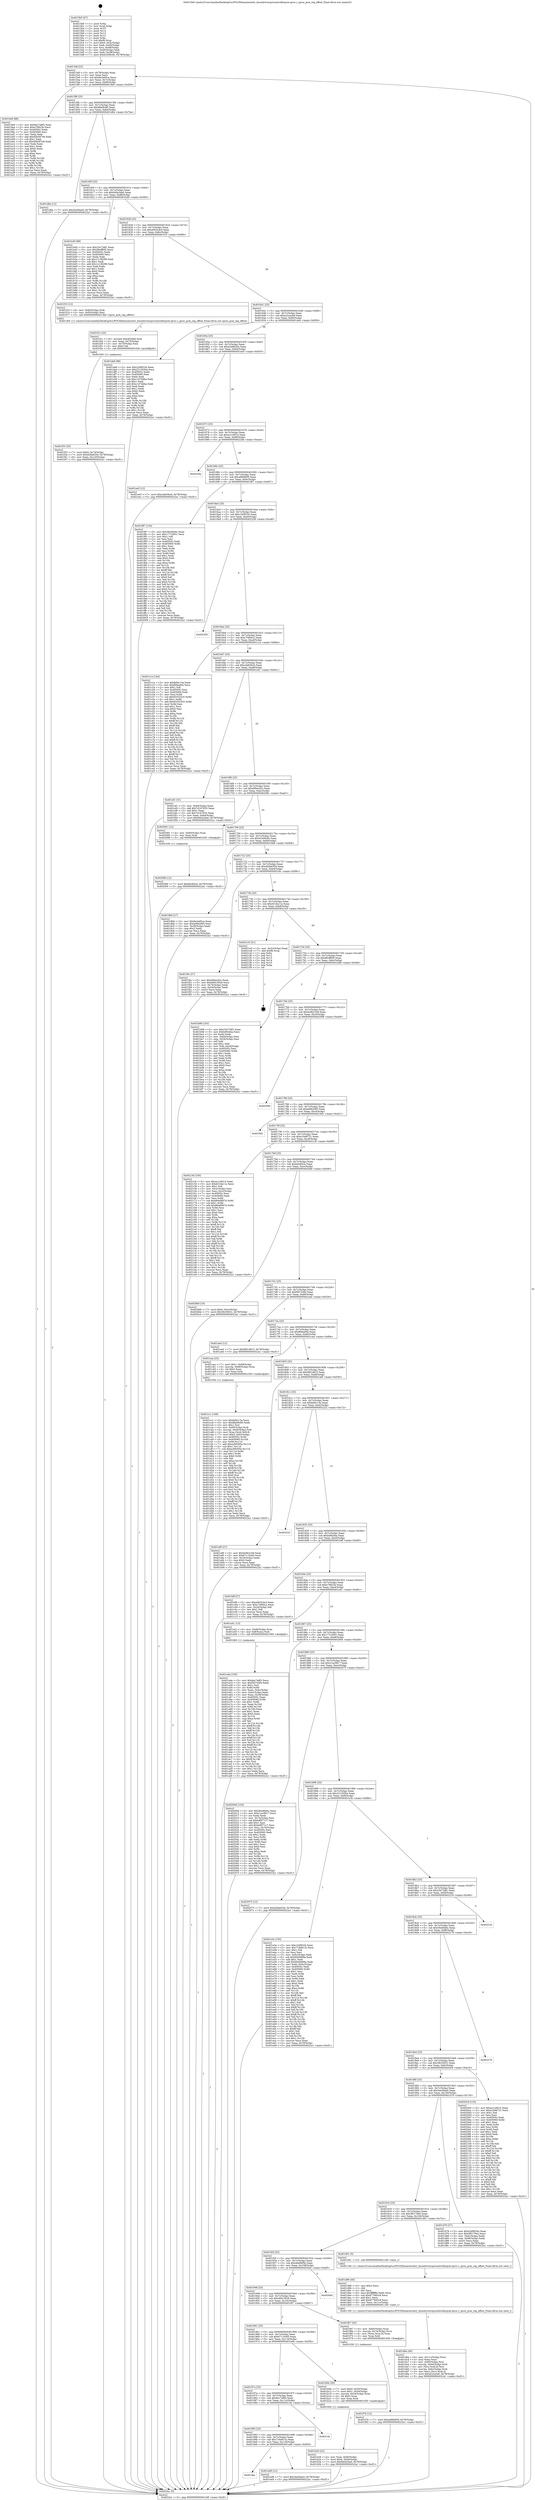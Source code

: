 digraph "0x4015b0" {
  label = "0x4015b0 (/mnt/c/Users/mathe/Desktop/tcc/POCII/binaries/extr_linuxdriverspcicontrollerpcie-iproc.c_iproc_pcie_reg_offset_Final-ollvm.out::main(0))"
  labelloc = "t"
  node[shape=record]

  Entry [label="",width=0.3,height=0.3,shape=circle,fillcolor=black,style=filled]
  "0x4015df" [label="{
     0x4015df [23]\l
     | [instrs]\l
     &nbsp;&nbsp;0x4015df \<+3\>: mov -0x78(%rbp),%eax\l
     &nbsp;&nbsp;0x4015e2 \<+2\>: mov %eax,%ecx\l
     &nbsp;&nbsp;0x4015e4 \<+6\>: sub $0x8a3a95ca,%ecx\l
     &nbsp;&nbsp;0x4015ea \<+3\>: mov %eax,-0x7c(%rbp)\l
     &nbsp;&nbsp;0x4015ed \<+3\>: mov %ecx,-0x80(%rbp)\l
     &nbsp;&nbsp;0x4015f0 \<+6\>: je 00000000004019e9 \<main+0x439\>\l
  }"]
  "0x4019e9" [label="{
     0x4019e9 [88]\l
     | [instrs]\l
     &nbsp;&nbsp;0x4019e9 \<+5\>: mov $0x6ec7a8f3,%eax\l
     &nbsp;&nbsp;0x4019ee \<+5\>: mov $0xe79823e,%ecx\l
     &nbsp;&nbsp;0x4019f3 \<+7\>: mov 0x40505c,%edx\l
     &nbsp;&nbsp;0x4019fa \<+7\>: mov 0x405060,%esi\l
     &nbsp;&nbsp;0x401a01 \<+2\>: mov %edx,%edi\l
     &nbsp;&nbsp;0x401a03 \<+6\>: add $0xd5b587e8,%edi\l
     &nbsp;&nbsp;0x401a09 \<+3\>: sub $0x1,%edi\l
     &nbsp;&nbsp;0x401a0c \<+6\>: sub $0xd5b587e8,%edi\l
     &nbsp;&nbsp;0x401a12 \<+3\>: imul %edi,%edx\l
     &nbsp;&nbsp;0x401a15 \<+3\>: and $0x1,%edx\l
     &nbsp;&nbsp;0x401a18 \<+3\>: cmp $0x0,%edx\l
     &nbsp;&nbsp;0x401a1b \<+4\>: sete %r8b\l
     &nbsp;&nbsp;0x401a1f \<+3\>: cmp $0xa,%esi\l
     &nbsp;&nbsp;0x401a22 \<+4\>: setl %r9b\l
     &nbsp;&nbsp;0x401a26 \<+3\>: mov %r8b,%r10b\l
     &nbsp;&nbsp;0x401a29 \<+3\>: and %r9b,%r10b\l
     &nbsp;&nbsp;0x401a2c \<+3\>: xor %r9b,%r8b\l
     &nbsp;&nbsp;0x401a2f \<+3\>: or %r8b,%r10b\l
     &nbsp;&nbsp;0x401a32 \<+4\>: test $0x1,%r10b\l
     &nbsp;&nbsp;0x401a36 \<+3\>: cmovne %ecx,%eax\l
     &nbsp;&nbsp;0x401a39 \<+3\>: mov %eax,-0x78(%rbp)\l
     &nbsp;&nbsp;0x401a3c \<+5\>: jmp 00000000004022a1 \<main+0xcf1\>\l
  }"]
  "0x4015f6" [label="{
     0x4015f6 [25]\l
     | [instrs]\l
     &nbsp;&nbsp;0x4015f6 \<+5\>: jmp 00000000004015fb \<main+0x4b\>\l
     &nbsp;&nbsp;0x4015fb \<+3\>: mov -0x7c(%rbp),%eax\l
     &nbsp;&nbsp;0x4015fe \<+5\>: sub $0x8fa09c90,%eax\l
     &nbsp;&nbsp;0x401603 \<+6\>: mov %eax,-0x84(%rbp)\l
     &nbsp;&nbsp;0x401609 \<+6\>: je 0000000000401d6a \<main+0x7ba\>\l
  }"]
  Exit [label="",width=0.3,height=0.3,shape=circle,fillcolor=black,style=filled,peripheries=2]
  "0x401d6a" [label="{
     0x401d6a [12]\l
     | [instrs]\l
     &nbsp;&nbsp;0x401d6a \<+7\>: movl $0x3ee56ae0,-0x78(%rbp)\l
     &nbsp;&nbsp;0x401d71 \<+5\>: jmp 00000000004022a1 \<main+0xcf1\>\l
  }"]
  "0x40160f" [label="{
     0x40160f [25]\l
     | [instrs]\l
     &nbsp;&nbsp;0x40160f \<+5\>: jmp 0000000000401614 \<main+0x64\>\l
     &nbsp;&nbsp;0x401614 \<+3\>: mov -0x7c(%rbp),%eax\l
     &nbsp;&nbsp;0x401617 \<+5\>: sub $0x940a34a0,%eax\l
     &nbsp;&nbsp;0x40161c \<+6\>: mov %eax,-0x88(%rbp)\l
     &nbsp;&nbsp;0x401622 \<+6\>: je 0000000000401b40 \<main+0x590\>\l
  }"]
  "0x40208d" [label="{
     0x40208d [12]\l
     | [instrs]\l
     &nbsp;&nbsp;0x40208d \<+7\>: movl $0xefc4f42e,-0x78(%rbp)\l
     &nbsp;&nbsp;0x402094 \<+5\>: jmp 00000000004022a1 \<main+0xcf1\>\l
  }"]
  "0x401b40" [label="{
     0x401b40 [88]\l
     | [instrs]\l
     &nbsp;&nbsp;0x401b40 \<+5\>: mov $0x23e73df1,%eax\l
     &nbsp;&nbsp;0x401b45 \<+5\>: mov $0xd9cff856,%ecx\l
     &nbsp;&nbsp;0x401b4a \<+7\>: mov 0x40505c,%edx\l
     &nbsp;&nbsp;0x401b51 \<+7\>: mov 0x405060,%esi\l
     &nbsp;&nbsp;0x401b58 \<+2\>: mov %edx,%edi\l
     &nbsp;&nbsp;0x401b5a \<+6\>: sub $0x1c138298,%edi\l
     &nbsp;&nbsp;0x401b60 \<+3\>: sub $0x1,%edi\l
     &nbsp;&nbsp;0x401b63 \<+6\>: add $0x1c138298,%edi\l
     &nbsp;&nbsp;0x401b69 \<+3\>: imul %edi,%edx\l
     &nbsp;&nbsp;0x401b6c \<+3\>: and $0x1,%edx\l
     &nbsp;&nbsp;0x401b6f \<+3\>: cmp $0x0,%edx\l
     &nbsp;&nbsp;0x401b72 \<+4\>: sete %r8b\l
     &nbsp;&nbsp;0x401b76 \<+3\>: cmp $0xa,%esi\l
     &nbsp;&nbsp;0x401b79 \<+4\>: setl %r9b\l
     &nbsp;&nbsp;0x401b7d \<+3\>: mov %r8b,%r10b\l
     &nbsp;&nbsp;0x401b80 \<+3\>: and %r9b,%r10b\l
     &nbsp;&nbsp;0x401b83 \<+3\>: xor %r9b,%r8b\l
     &nbsp;&nbsp;0x401b86 \<+3\>: or %r8b,%r10b\l
     &nbsp;&nbsp;0x401b89 \<+4\>: test $0x1,%r10b\l
     &nbsp;&nbsp;0x401b8d \<+3\>: cmovne %ecx,%eax\l
     &nbsp;&nbsp;0x401b90 \<+3\>: mov %eax,-0x78(%rbp)\l
     &nbsp;&nbsp;0x401b93 \<+5\>: jmp 00000000004022a1 \<main+0xcf1\>\l
  }"]
  "0x401628" [label="{
     0x401628 [25]\l
     | [instrs]\l
     &nbsp;&nbsp;0x401628 \<+5\>: jmp 000000000040162d \<main+0x7d\>\l
     &nbsp;&nbsp;0x40162d \<+3\>: mov -0x7c(%rbp),%eax\l
     &nbsp;&nbsp;0x401630 \<+5\>: sub $0xa06324e3,%eax\l
     &nbsp;&nbsp;0x401635 \<+6\>: mov %eax,-0x8c(%rbp)\l
     &nbsp;&nbsp;0x40163b \<+6\>: je 0000000000401f10 \<main+0x960\>\l
  }"]
  "0x401f7b" [label="{
     0x401f7b [12]\l
     | [instrs]\l
     &nbsp;&nbsp;0x401f7b \<+7\>: movl $0xad6fd959,-0x78(%rbp)\l
     &nbsp;&nbsp;0x401f82 \<+5\>: jmp 00000000004022a1 \<main+0xcf1\>\l
  }"]
  "0x401f10" [label="{
     0x401f10 [12]\l
     | [instrs]\l
     &nbsp;&nbsp;0x401f10 \<+4\>: mov -0x60(%rbp),%rdi\l
     &nbsp;&nbsp;0x401f14 \<+3\>: mov -0x50(%rbp),%esi\l
     &nbsp;&nbsp;0x401f17 \<+5\>: call 00000000004013b0 \<iproc_pcie_reg_offset\>\l
     | [calls]\l
     &nbsp;&nbsp;0x4013b0 \{1\} (/mnt/c/Users/mathe/Desktop/tcc/POCII/binaries/extr_linuxdriverspcicontrollerpcie-iproc.c_iproc_pcie_reg_offset_Final-ollvm.out::iproc_pcie_reg_offset)\l
  }"]
  "0x401641" [label="{
     0x401641 [25]\l
     | [instrs]\l
     &nbsp;&nbsp;0x401641 \<+5\>: jmp 0000000000401646 \<main+0x96\>\l
     &nbsp;&nbsp;0x401646 \<+3\>: mov -0x7c(%rbp),%eax\l
     &nbsp;&nbsp;0x401649 \<+5\>: sub $0xa22cacb9,%eax\l
     &nbsp;&nbsp;0x40164e \<+6\>: mov %eax,-0x90(%rbp)\l
     &nbsp;&nbsp;0x401654 \<+6\>: je 0000000000401de6 \<main+0x836\>\l
  }"]
  "0x401f33" [label="{
     0x401f33 [25]\l
     | [instrs]\l
     &nbsp;&nbsp;0x401f33 \<+7\>: movl $0x0,-0x74(%rbp)\l
     &nbsp;&nbsp;0x401f3a \<+7\>: movl $0xd28a635d,-0x78(%rbp)\l
     &nbsp;&nbsp;0x401f41 \<+6\>: mov %eax,-0x120(%rbp)\l
     &nbsp;&nbsp;0x401f47 \<+5\>: jmp 00000000004022a1 \<main+0xcf1\>\l
  }"]
  "0x401de6" [label="{
     0x401de6 [88]\l
     | [instrs]\l
     &nbsp;&nbsp;0x401de6 \<+5\>: mov $0xc24f9334,%eax\l
     &nbsp;&nbsp;0x401deb \<+5\>: mov $0x2213030a,%ecx\l
     &nbsp;&nbsp;0x401df0 \<+7\>: mov 0x40505c,%edx\l
     &nbsp;&nbsp;0x401df7 \<+7\>: mov 0x405060,%esi\l
     &nbsp;&nbsp;0x401dfe \<+2\>: mov %edx,%edi\l
     &nbsp;&nbsp;0x401e00 \<+6\>: sub $0xc1d7ddba,%edi\l
     &nbsp;&nbsp;0x401e06 \<+3\>: sub $0x1,%edi\l
     &nbsp;&nbsp;0x401e09 \<+6\>: add $0xc1d7ddba,%edi\l
     &nbsp;&nbsp;0x401e0f \<+3\>: imul %edi,%edx\l
     &nbsp;&nbsp;0x401e12 \<+3\>: and $0x1,%edx\l
     &nbsp;&nbsp;0x401e15 \<+3\>: cmp $0x0,%edx\l
     &nbsp;&nbsp;0x401e18 \<+4\>: sete %r8b\l
     &nbsp;&nbsp;0x401e1c \<+3\>: cmp $0xa,%esi\l
     &nbsp;&nbsp;0x401e1f \<+4\>: setl %r9b\l
     &nbsp;&nbsp;0x401e23 \<+3\>: mov %r8b,%r10b\l
     &nbsp;&nbsp;0x401e26 \<+3\>: and %r9b,%r10b\l
     &nbsp;&nbsp;0x401e29 \<+3\>: xor %r9b,%r8b\l
     &nbsp;&nbsp;0x401e2c \<+3\>: or %r8b,%r10b\l
     &nbsp;&nbsp;0x401e2f \<+4\>: test $0x1,%r10b\l
     &nbsp;&nbsp;0x401e33 \<+3\>: cmovne %ecx,%eax\l
     &nbsp;&nbsp;0x401e36 \<+3\>: mov %eax,-0x78(%rbp)\l
     &nbsp;&nbsp;0x401e39 \<+5\>: jmp 00000000004022a1 \<main+0xcf1\>\l
  }"]
  "0x40165a" [label="{
     0x40165a [25]\l
     | [instrs]\l
     &nbsp;&nbsp;0x40165a \<+5\>: jmp 000000000040165f \<main+0xaf\>\l
     &nbsp;&nbsp;0x40165f \<+3\>: mov -0x7c(%rbp),%eax\l
     &nbsp;&nbsp;0x401662 \<+5\>: sub $0xa348620e,%eax\l
     &nbsp;&nbsp;0x401667 \<+6\>: mov %eax,-0x94(%rbp)\l
     &nbsp;&nbsp;0x40166d \<+6\>: je 0000000000401ee5 \<main+0x935\>\l
  }"]
  "0x401f1c" [label="{
     0x401f1c [23]\l
     | [instrs]\l
     &nbsp;&nbsp;0x401f1c \<+10\>: movabs $0x4030b6,%rdi\l
     &nbsp;&nbsp;0x401f26 \<+3\>: mov %eax,-0x70(%rbp)\l
     &nbsp;&nbsp;0x401f29 \<+3\>: mov -0x70(%rbp),%esi\l
     &nbsp;&nbsp;0x401f2c \<+2\>: mov $0x0,%al\l
     &nbsp;&nbsp;0x401f2e \<+5\>: call 0000000000401040 \<printf@plt\>\l
     | [calls]\l
     &nbsp;&nbsp;0x401040 \{1\} (unknown)\l
  }"]
  "0x401ee5" [label="{
     0x401ee5 [12]\l
     | [instrs]\l
     &nbsp;&nbsp;0x401ee5 \<+7\>: movl $0xcda63bcb,-0x78(%rbp)\l
     &nbsp;&nbsp;0x401eec \<+5\>: jmp 00000000004022a1 \<main+0xcf1\>\l
  }"]
  "0x401673" [label="{
     0x401673 [25]\l
     | [instrs]\l
     &nbsp;&nbsp;0x401673 \<+5\>: jmp 0000000000401678 \<main+0xc8\>\l
     &nbsp;&nbsp;0x401678 \<+3\>: mov -0x7c(%rbp),%eax\l
     &nbsp;&nbsp;0x40167b \<+5\>: sub $0xac1c0614,%eax\l
     &nbsp;&nbsp;0x401680 \<+6\>: mov %eax,-0x98(%rbp)\l
     &nbsp;&nbsp;0x401686 \<+6\>: je 000000000040229a \<main+0xcea\>\l
  }"]
  "0x4019ac" [label="{
     0x4019ac\l
  }", style=dashed]
  "0x40229a" [label="{
     0x40229a\l
  }", style=dashed]
  "0x40168c" [label="{
     0x40168c [25]\l
     | [instrs]\l
     &nbsp;&nbsp;0x40168c \<+5\>: jmp 0000000000401691 \<main+0xe1\>\l
     &nbsp;&nbsp;0x401691 \<+3\>: mov -0x7c(%rbp),%eax\l
     &nbsp;&nbsp;0x401694 \<+5\>: sub $0xad6fd959,%eax\l
     &nbsp;&nbsp;0x401699 \<+6\>: mov %eax,-0x9c(%rbp)\l
     &nbsp;&nbsp;0x40169f \<+6\>: je 0000000000401f87 \<main+0x9d7\>\l
  }"]
  "0x401ed9" [label="{
     0x401ed9 [12]\l
     | [instrs]\l
     &nbsp;&nbsp;0x401ed9 \<+7\>: movl $0x3ee56ae0,-0x78(%rbp)\l
     &nbsp;&nbsp;0x401ee0 \<+5\>: jmp 00000000004022a1 \<main+0xcf1\>\l
  }"]
  "0x401f87" [label="{
     0x401f87 [134]\l
     | [instrs]\l
     &nbsp;&nbsp;0x401f87 \<+5\>: mov $0x36e46d4c,%eax\l
     &nbsp;&nbsp;0x401f8c \<+5\>: mov $0x177c2601,%ecx\l
     &nbsp;&nbsp;0x401f91 \<+2\>: mov $0x1,%dl\l
     &nbsp;&nbsp;0x401f93 \<+2\>: xor %esi,%esi\l
     &nbsp;&nbsp;0x401f95 \<+7\>: mov 0x40505c,%edi\l
     &nbsp;&nbsp;0x401f9c \<+8\>: mov 0x405060,%r8d\l
     &nbsp;&nbsp;0x401fa4 \<+3\>: sub $0x1,%esi\l
     &nbsp;&nbsp;0x401fa7 \<+3\>: mov %edi,%r9d\l
     &nbsp;&nbsp;0x401faa \<+3\>: add %esi,%r9d\l
     &nbsp;&nbsp;0x401fad \<+4\>: imul %r9d,%edi\l
     &nbsp;&nbsp;0x401fb1 \<+3\>: and $0x1,%edi\l
     &nbsp;&nbsp;0x401fb4 \<+3\>: cmp $0x0,%edi\l
     &nbsp;&nbsp;0x401fb7 \<+4\>: sete %r10b\l
     &nbsp;&nbsp;0x401fbb \<+4\>: cmp $0xa,%r8d\l
     &nbsp;&nbsp;0x401fbf \<+4\>: setl %r11b\l
     &nbsp;&nbsp;0x401fc3 \<+3\>: mov %r10b,%bl\l
     &nbsp;&nbsp;0x401fc6 \<+3\>: xor $0xff,%bl\l
     &nbsp;&nbsp;0x401fc9 \<+3\>: mov %r11b,%r14b\l
     &nbsp;&nbsp;0x401fcc \<+4\>: xor $0xff,%r14b\l
     &nbsp;&nbsp;0x401fd0 \<+3\>: xor $0x0,%dl\l
     &nbsp;&nbsp;0x401fd3 \<+3\>: mov %bl,%r15b\l
     &nbsp;&nbsp;0x401fd6 \<+4\>: and $0x0,%r15b\l
     &nbsp;&nbsp;0x401fda \<+3\>: and %dl,%r10b\l
     &nbsp;&nbsp;0x401fdd \<+3\>: mov %r14b,%r12b\l
     &nbsp;&nbsp;0x401fe0 \<+4\>: and $0x0,%r12b\l
     &nbsp;&nbsp;0x401fe4 \<+3\>: and %dl,%r11b\l
     &nbsp;&nbsp;0x401fe7 \<+3\>: or %r10b,%r15b\l
     &nbsp;&nbsp;0x401fea \<+3\>: or %r11b,%r12b\l
     &nbsp;&nbsp;0x401fed \<+3\>: xor %r12b,%r15b\l
     &nbsp;&nbsp;0x401ff0 \<+3\>: or %r14b,%bl\l
     &nbsp;&nbsp;0x401ff3 \<+3\>: xor $0xff,%bl\l
     &nbsp;&nbsp;0x401ff6 \<+3\>: or $0x0,%dl\l
     &nbsp;&nbsp;0x401ff9 \<+2\>: and %dl,%bl\l
     &nbsp;&nbsp;0x401ffb \<+3\>: or %bl,%r15b\l
     &nbsp;&nbsp;0x401ffe \<+4\>: test $0x1,%r15b\l
     &nbsp;&nbsp;0x402002 \<+3\>: cmovne %ecx,%eax\l
     &nbsp;&nbsp;0x402005 \<+3\>: mov %eax,-0x78(%rbp)\l
     &nbsp;&nbsp;0x402008 \<+5\>: jmp 00000000004022a1 \<main+0xcf1\>\l
  }"]
  "0x4016a5" [label="{
     0x4016a5 [25]\l
     | [instrs]\l
     &nbsp;&nbsp;0x4016a5 \<+5\>: jmp 00000000004016aa \<main+0xfa\>\l
     &nbsp;&nbsp;0x4016aa \<+3\>: mov -0x7c(%rbp),%eax\l
     &nbsp;&nbsp;0x4016ad \<+5\>: sub $0xc24f9334,%eax\l
     &nbsp;&nbsp;0x4016b2 \<+6\>: mov %eax,-0xa0(%rbp)\l
     &nbsp;&nbsp;0x4016b8 \<+6\>: je 0000000000402258 \<main+0xca8\>\l
  }"]
  "0x401993" [label="{
     0x401993 [25]\l
     | [instrs]\l
     &nbsp;&nbsp;0x401993 \<+5\>: jmp 0000000000401998 \<main+0x3e8\>\l
     &nbsp;&nbsp;0x401998 \<+3\>: mov -0x7c(%rbp),%eax\l
     &nbsp;&nbsp;0x40199b \<+5\>: sub $0x718d913c,%eax\l
     &nbsp;&nbsp;0x4019a0 \<+6\>: mov %eax,-0x118(%rbp)\l
     &nbsp;&nbsp;0x4019a6 \<+6\>: je 0000000000401ed9 \<main+0x929\>\l
  }"]
  "0x402258" [label="{
     0x402258\l
  }", style=dashed]
  "0x4016be" [label="{
     0x4016be [25]\l
     | [instrs]\l
     &nbsp;&nbsp;0x4016be \<+5\>: jmp 00000000004016c3 \<main+0x113\>\l
     &nbsp;&nbsp;0x4016c3 \<+3\>: mov -0x7c(%rbp),%eax\l
     &nbsp;&nbsp;0x4016c6 \<+5\>: sub $0xc74f64c2,%eax\l
     &nbsp;&nbsp;0x4016cb \<+6\>: mov %eax,-0xa4(%rbp)\l
     &nbsp;&nbsp;0x4016d1 \<+6\>: je 0000000000401c1a \<main+0x66a\>\l
  }"]
  "0x4021fa" [label="{
     0x4021fa\l
  }", style=dashed]
  "0x401c1a" [label="{
     0x401c1a [144]\l
     | [instrs]\l
     &nbsp;&nbsp;0x401c1a \<+5\>: mov $0xfef4c13a,%eax\l
     &nbsp;&nbsp;0x401c1f \<+5\>: mov $0xf69eaf44,%ecx\l
     &nbsp;&nbsp;0x401c24 \<+2\>: mov $0x1,%dl\l
     &nbsp;&nbsp;0x401c26 \<+7\>: mov 0x40505c,%esi\l
     &nbsp;&nbsp;0x401c2d \<+7\>: mov 0x405060,%edi\l
     &nbsp;&nbsp;0x401c34 \<+3\>: mov %esi,%r8d\l
     &nbsp;&nbsp;0x401c37 \<+7\>: sub $0x833525c5,%r8d\l
     &nbsp;&nbsp;0x401c3e \<+4\>: sub $0x1,%r8d\l
     &nbsp;&nbsp;0x401c42 \<+7\>: add $0x833525c5,%r8d\l
     &nbsp;&nbsp;0x401c49 \<+4\>: imul %r8d,%esi\l
     &nbsp;&nbsp;0x401c4d \<+3\>: and $0x1,%esi\l
     &nbsp;&nbsp;0x401c50 \<+3\>: cmp $0x0,%esi\l
     &nbsp;&nbsp;0x401c53 \<+4\>: sete %r9b\l
     &nbsp;&nbsp;0x401c57 \<+3\>: cmp $0xa,%edi\l
     &nbsp;&nbsp;0x401c5a \<+4\>: setl %r10b\l
     &nbsp;&nbsp;0x401c5e \<+3\>: mov %r9b,%r11b\l
     &nbsp;&nbsp;0x401c61 \<+4\>: xor $0xff,%r11b\l
     &nbsp;&nbsp;0x401c65 \<+3\>: mov %r10b,%bl\l
     &nbsp;&nbsp;0x401c68 \<+3\>: xor $0xff,%bl\l
     &nbsp;&nbsp;0x401c6b \<+3\>: xor $0x1,%dl\l
     &nbsp;&nbsp;0x401c6e \<+3\>: mov %r11b,%r14b\l
     &nbsp;&nbsp;0x401c71 \<+4\>: and $0xff,%r14b\l
     &nbsp;&nbsp;0x401c75 \<+3\>: and %dl,%r9b\l
     &nbsp;&nbsp;0x401c78 \<+3\>: mov %bl,%r15b\l
     &nbsp;&nbsp;0x401c7b \<+4\>: and $0xff,%r15b\l
     &nbsp;&nbsp;0x401c7f \<+3\>: and %dl,%r10b\l
     &nbsp;&nbsp;0x401c82 \<+3\>: or %r9b,%r14b\l
     &nbsp;&nbsp;0x401c85 \<+3\>: or %r10b,%r15b\l
     &nbsp;&nbsp;0x401c88 \<+3\>: xor %r15b,%r14b\l
     &nbsp;&nbsp;0x401c8b \<+3\>: or %bl,%r11b\l
     &nbsp;&nbsp;0x401c8e \<+4\>: xor $0xff,%r11b\l
     &nbsp;&nbsp;0x401c92 \<+3\>: or $0x1,%dl\l
     &nbsp;&nbsp;0x401c95 \<+3\>: and %dl,%r11b\l
     &nbsp;&nbsp;0x401c98 \<+3\>: or %r11b,%r14b\l
     &nbsp;&nbsp;0x401c9b \<+4\>: test $0x1,%r14b\l
     &nbsp;&nbsp;0x401c9f \<+3\>: cmovne %ecx,%eax\l
     &nbsp;&nbsp;0x401ca2 \<+3\>: mov %eax,-0x78(%rbp)\l
     &nbsp;&nbsp;0x401ca5 \<+5\>: jmp 00000000004022a1 \<main+0xcf1\>\l
  }"]
  "0x4016d7" [label="{
     0x4016d7 [25]\l
     | [instrs]\l
     &nbsp;&nbsp;0x4016d7 \<+5\>: jmp 00000000004016dc \<main+0x12c\>\l
     &nbsp;&nbsp;0x4016dc \<+3\>: mov -0x7c(%rbp),%eax\l
     &nbsp;&nbsp;0x4016df \<+5\>: sub $0xcda63bcb,%eax\l
     &nbsp;&nbsp;0x4016e4 \<+6\>: mov %eax,-0xa8(%rbp)\l
     &nbsp;&nbsp;0x4016ea \<+6\>: je 0000000000401ef1 \<main+0x941\>\l
  }"]
  "0x401dbe" [label="{
     0x401dbe [40]\l
     | [instrs]\l
     &nbsp;&nbsp;0x401dbe \<+6\>: mov -0x11c(%rbp),%ecx\l
     &nbsp;&nbsp;0x401dc4 \<+3\>: imul %eax,%ecx\l
     &nbsp;&nbsp;0x401dc7 \<+4\>: mov -0x60(%rbp),%rsi\l
     &nbsp;&nbsp;0x401dcb \<+4\>: movslq -0x64(%rbp),%rdi\l
     &nbsp;&nbsp;0x401dcf \<+4\>: mov (%rsi,%rdi,8),%rsi\l
     &nbsp;&nbsp;0x401dd3 \<+4\>: movslq -0x6c(%rbp),%rdi\l
     &nbsp;&nbsp;0x401dd7 \<+3\>: mov %ecx,(%rsi,%rdi,4)\l
     &nbsp;&nbsp;0x401dda \<+7\>: movl $0xa22cacb9,-0x78(%rbp)\l
     &nbsp;&nbsp;0x401de1 \<+5\>: jmp 00000000004022a1 \<main+0xcf1\>\l
  }"]
  "0x401ef1" [label="{
     0x401ef1 [31]\l
     | [instrs]\l
     &nbsp;&nbsp;0x401ef1 \<+3\>: mov -0x64(%rbp),%eax\l
     &nbsp;&nbsp;0x401ef4 \<+5\>: add $0x7d167635,%eax\l
     &nbsp;&nbsp;0x401ef9 \<+3\>: add $0x1,%eax\l
     &nbsp;&nbsp;0x401efc \<+5\>: sub $0x7d167635,%eax\l
     &nbsp;&nbsp;0x401f01 \<+3\>: mov %eax,-0x64(%rbp)\l
     &nbsp;&nbsp;0x401f04 \<+7\>: movl $0x940a34a0,-0x78(%rbp)\l
     &nbsp;&nbsp;0x401f0b \<+5\>: jmp 00000000004022a1 \<main+0xcf1\>\l
  }"]
  "0x4016f0" [label="{
     0x4016f0 [25]\l
     | [instrs]\l
     &nbsp;&nbsp;0x4016f0 \<+5\>: jmp 00000000004016f5 \<main+0x145\>\l
     &nbsp;&nbsp;0x4016f5 \<+3\>: mov -0x7c(%rbp),%eax\l
     &nbsp;&nbsp;0x4016f8 \<+5\>: sub $0xd06ecd2c,%eax\l
     &nbsp;&nbsp;0x4016fd \<+6\>: mov %eax,-0xac(%rbp)\l
     &nbsp;&nbsp;0x401703 \<+6\>: je 0000000000402081 \<main+0xad1\>\l
  }"]
  "0x401d96" [label="{
     0x401d96 [40]\l
     | [instrs]\l
     &nbsp;&nbsp;0x401d96 \<+5\>: mov $0x2,%ecx\l
     &nbsp;&nbsp;0x401d9b \<+1\>: cltd\l
     &nbsp;&nbsp;0x401d9c \<+2\>: idiv %ecx\l
     &nbsp;&nbsp;0x401d9e \<+6\>: imul $0xfffffffe,%edx,%ecx\l
     &nbsp;&nbsp;0x401da4 \<+6\>: sub $0x877683c8,%ecx\l
     &nbsp;&nbsp;0x401daa \<+3\>: add $0x1,%ecx\l
     &nbsp;&nbsp;0x401dad \<+6\>: add $0x877683c8,%ecx\l
     &nbsp;&nbsp;0x401db3 \<+6\>: mov %ecx,-0x11c(%rbp)\l
     &nbsp;&nbsp;0x401db9 \<+5\>: call 0000000000401160 \<next_i\>\l
     | [calls]\l
     &nbsp;&nbsp;0x401160 \{1\} (/mnt/c/Users/mathe/Desktop/tcc/POCII/binaries/extr_linuxdriverspcicontrollerpcie-iproc.c_iproc_pcie_reg_offset_Final-ollvm.out::next_i)\l
  }"]
  "0x402081" [label="{
     0x402081 [12]\l
     | [instrs]\l
     &nbsp;&nbsp;0x402081 \<+4\>: mov -0x60(%rbp),%rax\l
     &nbsp;&nbsp;0x402085 \<+3\>: mov %rax,%rdi\l
     &nbsp;&nbsp;0x402088 \<+5\>: call 0000000000401030 \<free@plt\>\l
     | [calls]\l
     &nbsp;&nbsp;0x401030 \{1\} (unknown)\l
  }"]
  "0x401709" [label="{
     0x401709 [25]\l
     | [instrs]\l
     &nbsp;&nbsp;0x401709 \<+5\>: jmp 000000000040170e \<main+0x15e\>\l
     &nbsp;&nbsp;0x40170e \<+3\>: mov -0x7c(%rbp),%eax\l
     &nbsp;&nbsp;0x401711 \<+5\>: sub $0xd1b06c8c,%eax\l
     &nbsp;&nbsp;0x401716 \<+6\>: mov %eax,-0xb0(%rbp)\l
     &nbsp;&nbsp;0x40171c \<+6\>: je 00000000004019b6 \<main+0x406\>\l
  }"]
  "0x401cc1" [label="{
     0x401cc1 [169]\l
     | [instrs]\l
     &nbsp;&nbsp;0x401cc1 \<+5\>: mov $0xfef4c13a,%ecx\l
     &nbsp;&nbsp;0x401cc6 \<+5\>: mov $0x8fa09c90,%edx\l
     &nbsp;&nbsp;0x401ccb \<+3\>: mov $0x1,%sil\l
     &nbsp;&nbsp;0x401cce \<+4\>: mov -0x60(%rbp),%rdi\l
     &nbsp;&nbsp;0x401cd2 \<+4\>: movslq -0x64(%rbp),%r8\l
     &nbsp;&nbsp;0x401cd6 \<+4\>: mov %rax,(%rdi,%r8,8)\l
     &nbsp;&nbsp;0x401cda \<+7\>: movl $0x0,-0x6c(%rbp)\l
     &nbsp;&nbsp;0x401ce1 \<+8\>: mov 0x40505c,%r9d\l
     &nbsp;&nbsp;0x401ce9 \<+8\>: mov 0x405060,%r10d\l
     &nbsp;&nbsp;0x401cf1 \<+3\>: mov %r9d,%r11d\l
     &nbsp;&nbsp;0x401cf4 \<+7\>: add $0xac69295a,%r11d\l
     &nbsp;&nbsp;0x401cfb \<+4\>: sub $0x1,%r11d\l
     &nbsp;&nbsp;0x401cff \<+7\>: sub $0xac69295a,%r11d\l
     &nbsp;&nbsp;0x401d06 \<+4\>: imul %r11d,%r9d\l
     &nbsp;&nbsp;0x401d0a \<+4\>: and $0x1,%r9d\l
     &nbsp;&nbsp;0x401d0e \<+4\>: cmp $0x0,%r9d\l
     &nbsp;&nbsp;0x401d12 \<+3\>: sete %bl\l
     &nbsp;&nbsp;0x401d15 \<+4\>: cmp $0xa,%r10d\l
     &nbsp;&nbsp;0x401d19 \<+4\>: setl %r14b\l
     &nbsp;&nbsp;0x401d1d \<+3\>: mov %bl,%r15b\l
     &nbsp;&nbsp;0x401d20 \<+4\>: xor $0xff,%r15b\l
     &nbsp;&nbsp;0x401d24 \<+3\>: mov %r14b,%r12b\l
     &nbsp;&nbsp;0x401d27 \<+4\>: xor $0xff,%r12b\l
     &nbsp;&nbsp;0x401d2b \<+4\>: xor $0x0,%sil\l
     &nbsp;&nbsp;0x401d2f \<+3\>: mov %r15b,%r13b\l
     &nbsp;&nbsp;0x401d32 \<+4\>: and $0x0,%r13b\l
     &nbsp;&nbsp;0x401d36 \<+3\>: and %sil,%bl\l
     &nbsp;&nbsp;0x401d39 \<+3\>: mov %r12b,%al\l
     &nbsp;&nbsp;0x401d3c \<+2\>: and $0x0,%al\l
     &nbsp;&nbsp;0x401d3e \<+3\>: and %sil,%r14b\l
     &nbsp;&nbsp;0x401d41 \<+3\>: or %bl,%r13b\l
     &nbsp;&nbsp;0x401d44 \<+3\>: or %r14b,%al\l
     &nbsp;&nbsp;0x401d47 \<+3\>: xor %al,%r13b\l
     &nbsp;&nbsp;0x401d4a \<+3\>: or %r12b,%r15b\l
     &nbsp;&nbsp;0x401d4d \<+4\>: xor $0xff,%r15b\l
     &nbsp;&nbsp;0x401d51 \<+4\>: or $0x0,%sil\l
     &nbsp;&nbsp;0x401d55 \<+3\>: and %sil,%r15b\l
     &nbsp;&nbsp;0x401d58 \<+3\>: or %r15b,%r13b\l
     &nbsp;&nbsp;0x401d5b \<+4\>: test $0x1,%r13b\l
     &nbsp;&nbsp;0x401d5f \<+3\>: cmovne %edx,%ecx\l
     &nbsp;&nbsp;0x401d62 \<+3\>: mov %ecx,-0x78(%rbp)\l
     &nbsp;&nbsp;0x401d65 \<+5\>: jmp 00000000004022a1 \<main+0xcf1\>\l
  }"]
  "0x4019b6" [label="{
     0x4019b6 [27]\l
     | [instrs]\l
     &nbsp;&nbsp;0x4019b6 \<+5\>: mov $0x8a3a95ca,%eax\l
     &nbsp;&nbsp;0x4019bb \<+5\>: mov $0xe06b29f3,%ecx\l
     &nbsp;&nbsp;0x4019c0 \<+3\>: mov -0x38(%rbp),%edx\l
     &nbsp;&nbsp;0x4019c3 \<+3\>: cmp $0x2,%edx\l
     &nbsp;&nbsp;0x4019c6 \<+3\>: cmovne %ecx,%eax\l
     &nbsp;&nbsp;0x4019c9 \<+3\>: mov %eax,-0x78(%rbp)\l
     &nbsp;&nbsp;0x4019cc \<+5\>: jmp 00000000004022a1 \<main+0xcf1\>\l
  }"]
  "0x401722" [label="{
     0x401722 [25]\l
     | [instrs]\l
     &nbsp;&nbsp;0x401722 \<+5\>: jmp 0000000000401727 \<main+0x177\>\l
     &nbsp;&nbsp;0x401727 \<+3\>: mov -0x7c(%rbp),%eax\l
     &nbsp;&nbsp;0x40172a \<+5\>: sub $0xd28a635d,%eax\l
     &nbsp;&nbsp;0x40172f \<+6\>: mov %eax,-0xb4(%rbp)\l
     &nbsp;&nbsp;0x401735 \<+6\>: je 0000000000401f4c \<main+0x99c\>\l
  }"]
  "0x4022a1" [label="{
     0x4022a1 [5]\l
     | [instrs]\l
     &nbsp;&nbsp;0x4022a1 \<+5\>: jmp 00000000004015df \<main+0x2f\>\l
  }"]
  "0x4015b0" [label="{
     0x4015b0 [47]\l
     | [instrs]\l
     &nbsp;&nbsp;0x4015b0 \<+1\>: push %rbp\l
     &nbsp;&nbsp;0x4015b1 \<+3\>: mov %rsp,%rbp\l
     &nbsp;&nbsp;0x4015b4 \<+2\>: push %r15\l
     &nbsp;&nbsp;0x4015b6 \<+2\>: push %r14\l
     &nbsp;&nbsp;0x4015b8 \<+2\>: push %r13\l
     &nbsp;&nbsp;0x4015ba \<+2\>: push %r12\l
     &nbsp;&nbsp;0x4015bc \<+1\>: push %rbx\l
     &nbsp;&nbsp;0x4015bd \<+7\>: sub $0xf8,%rsp\l
     &nbsp;&nbsp;0x4015c4 \<+7\>: movl $0x0,-0x3c(%rbp)\l
     &nbsp;&nbsp;0x4015cb \<+3\>: mov %edi,-0x40(%rbp)\l
     &nbsp;&nbsp;0x4015ce \<+4\>: mov %rsi,-0x48(%rbp)\l
     &nbsp;&nbsp;0x4015d2 \<+3\>: mov -0x40(%rbp),%edi\l
     &nbsp;&nbsp;0x4015d5 \<+3\>: mov %edi,-0x38(%rbp)\l
     &nbsp;&nbsp;0x4015d8 \<+7\>: movl $0xd1b06c8c,-0x78(%rbp)\l
  }"]
  "0x401b29" [label="{
     0x401b29 [23]\l
     | [instrs]\l
     &nbsp;&nbsp;0x401b29 \<+4\>: mov %rax,-0x60(%rbp)\l
     &nbsp;&nbsp;0x401b2d \<+7\>: movl $0x0,-0x64(%rbp)\l
     &nbsp;&nbsp;0x401b34 \<+7\>: movl $0x940a34a0,-0x78(%rbp)\l
     &nbsp;&nbsp;0x401b3b \<+5\>: jmp 00000000004022a1 \<main+0xcf1\>\l
  }"]
  "0x401f4c" [label="{
     0x401f4c [27]\l
     | [instrs]\l
     &nbsp;&nbsp;0x401f4c \<+5\>: mov $0xd06ecd2c,%eax\l
     &nbsp;&nbsp;0x401f51 \<+5\>: mov $0x49d15629,%ecx\l
     &nbsp;&nbsp;0x401f56 \<+3\>: mov -0x74(%rbp),%edx\l
     &nbsp;&nbsp;0x401f59 \<+3\>: cmp -0x54(%rbp),%edx\l
     &nbsp;&nbsp;0x401f5c \<+3\>: cmovl %ecx,%eax\l
     &nbsp;&nbsp;0x401f5f \<+3\>: mov %eax,-0x78(%rbp)\l
     &nbsp;&nbsp;0x401f62 \<+5\>: jmp 00000000004022a1 \<main+0xcf1\>\l
  }"]
  "0x40173b" [label="{
     0x40173b [25]\l
     | [instrs]\l
     &nbsp;&nbsp;0x40173b \<+5\>: jmp 0000000000401740 \<main+0x190\>\l
     &nbsp;&nbsp;0x401740 \<+3\>: mov -0x7c(%rbp),%eax\l
     &nbsp;&nbsp;0x401743 \<+5\>: sub $0xd318a11e,%eax\l
     &nbsp;&nbsp;0x401748 \<+6\>: mov %eax,-0xb8(%rbp)\l
     &nbsp;&nbsp;0x40174e \<+6\>: je 00000000004021e5 \<main+0xc35\>\l
  }"]
  "0x40197a" [label="{
     0x40197a [25]\l
     | [instrs]\l
     &nbsp;&nbsp;0x40197a \<+5\>: jmp 000000000040197f \<main+0x3cf\>\l
     &nbsp;&nbsp;0x40197f \<+3\>: mov -0x7c(%rbp),%eax\l
     &nbsp;&nbsp;0x401982 \<+5\>: sub $0x6ec7a8f3,%eax\l
     &nbsp;&nbsp;0x401987 \<+6\>: mov %eax,-0x114(%rbp)\l
     &nbsp;&nbsp;0x40198d \<+6\>: je 00000000004021fa \<main+0xc4a\>\l
  }"]
  "0x4021e5" [label="{
     0x4021e5 [21]\l
     | [instrs]\l
     &nbsp;&nbsp;0x4021e5 \<+3\>: mov -0x2c(%rbp),%eax\l
     &nbsp;&nbsp;0x4021e8 \<+7\>: add $0xf8,%rsp\l
     &nbsp;&nbsp;0x4021ef \<+1\>: pop %rbx\l
     &nbsp;&nbsp;0x4021f0 \<+2\>: pop %r12\l
     &nbsp;&nbsp;0x4021f2 \<+2\>: pop %r13\l
     &nbsp;&nbsp;0x4021f4 \<+2\>: pop %r14\l
     &nbsp;&nbsp;0x4021f6 \<+2\>: pop %r15\l
     &nbsp;&nbsp;0x4021f8 \<+1\>: pop %rbp\l
     &nbsp;&nbsp;0x4021f9 \<+1\>: ret\l
  }"]
  "0x401754" [label="{
     0x401754 [25]\l
     | [instrs]\l
     &nbsp;&nbsp;0x401754 \<+5\>: jmp 0000000000401759 \<main+0x1a9\>\l
     &nbsp;&nbsp;0x401759 \<+3\>: mov -0x7c(%rbp),%eax\l
     &nbsp;&nbsp;0x40175c \<+5\>: sub $0xd9cff856,%eax\l
     &nbsp;&nbsp;0x401761 \<+6\>: mov %eax,-0xbc(%rbp)\l
     &nbsp;&nbsp;0x401767 \<+6\>: je 0000000000401b98 \<main+0x5e8\>\l
  }"]
  "0x401b0b" [label="{
     0x401b0b [30]\l
     | [instrs]\l
     &nbsp;&nbsp;0x401b0b \<+7\>: movl $0x0,-0x50(%rbp)\l
     &nbsp;&nbsp;0x401b12 \<+7\>: movl $0x1,-0x54(%rbp)\l
     &nbsp;&nbsp;0x401b19 \<+4\>: movslq -0x54(%rbp),%rax\l
     &nbsp;&nbsp;0x401b1d \<+4\>: shl $0x3,%rax\l
     &nbsp;&nbsp;0x401b21 \<+3\>: mov %rax,%rdi\l
     &nbsp;&nbsp;0x401b24 \<+5\>: call 0000000000401050 \<malloc@plt\>\l
     | [calls]\l
     &nbsp;&nbsp;0x401050 \{1\} (unknown)\l
  }"]
  "0x401b98" [label="{
     0x401b98 [103]\l
     | [instrs]\l
     &nbsp;&nbsp;0x401b98 \<+5\>: mov $0x23e73df1,%eax\l
     &nbsp;&nbsp;0x401b9d \<+5\>: mov $0xbd92eba,%ecx\l
     &nbsp;&nbsp;0x401ba2 \<+2\>: xor %edx,%edx\l
     &nbsp;&nbsp;0x401ba4 \<+3\>: mov -0x64(%rbp),%esi\l
     &nbsp;&nbsp;0x401ba7 \<+3\>: cmp -0x54(%rbp),%esi\l
     &nbsp;&nbsp;0x401baa \<+4\>: setl %dil\l
     &nbsp;&nbsp;0x401bae \<+4\>: and $0x1,%dil\l
     &nbsp;&nbsp;0x401bb2 \<+4\>: mov %dil,-0x2d(%rbp)\l
     &nbsp;&nbsp;0x401bb6 \<+7\>: mov 0x40505c,%esi\l
     &nbsp;&nbsp;0x401bbd \<+8\>: mov 0x405060,%r8d\l
     &nbsp;&nbsp;0x401bc5 \<+3\>: sub $0x1,%edx\l
     &nbsp;&nbsp;0x401bc8 \<+3\>: mov %esi,%r9d\l
     &nbsp;&nbsp;0x401bcb \<+3\>: add %edx,%r9d\l
     &nbsp;&nbsp;0x401bce \<+4\>: imul %r9d,%esi\l
     &nbsp;&nbsp;0x401bd2 \<+3\>: and $0x1,%esi\l
     &nbsp;&nbsp;0x401bd5 \<+3\>: cmp $0x0,%esi\l
     &nbsp;&nbsp;0x401bd8 \<+4\>: sete %dil\l
     &nbsp;&nbsp;0x401bdc \<+4\>: cmp $0xa,%r8d\l
     &nbsp;&nbsp;0x401be0 \<+4\>: setl %r10b\l
     &nbsp;&nbsp;0x401be4 \<+3\>: mov %dil,%r11b\l
     &nbsp;&nbsp;0x401be7 \<+3\>: and %r10b,%r11b\l
     &nbsp;&nbsp;0x401bea \<+3\>: xor %r10b,%dil\l
     &nbsp;&nbsp;0x401bed \<+3\>: or %dil,%r11b\l
     &nbsp;&nbsp;0x401bf0 \<+4\>: test $0x1,%r11b\l
     &nbsp;&nbsp;0x401bf4 \<+3\>: cmovne %ecx,%eax\l
     &nbsp;&nbsp;0x401bf7 \<+3\>: mov %eax,-0x78(%rbp)\l
     &nbsp;&nbsp;0x401bfa \<+5\>: jmp 00000000004022a1 \<main+0xcf1\>\l
  }"]
  "0x40176d" [label="{
     0x40176d [25]\l
     | [instrs]\l
     &nbsp;&nbsp;0x40176d \<+5\>: jmp 0000000000401772 \<main+0x1c2\>\l
     &nbsp;&nbsp;0x401772 \<+3\>: mov -0x7c(%rbp),%eax\l
     &nbsp;&nbsp;0x401775 \<+5\>: sub $0xdc9b21b9,%eax\l
     &nbsp;&nbsp;0x40177a \<+6\>: mov %eax,-0xc0(%rbp)\l
     &nbsp;&nbsp;0x401780 \<+6\>: je 0000000000402099 \<main+0xae9\>\l
  }"]
  "0x401961" [label="{
     0x401961 [25]\l
     | [instrs]\l
     &nbsp;&nbsp;0x401961 \<+5\>: jmp 0000000000401966 \<main+0x3b6\>\l
     &nbsp;&nbsp;0x401966 \<+3\>: mov -0x7c(%rbp),%eax\l
     &nbsp;&nbsp;0x401969 \<+5\>: sub $0x67110c65,%eax\l
     &nbsp;&nbsp;0x40196e \<+6\>: mov %eax,-0x110(%rbp)\l
     &nbsp;&nbsp;0x401974 \<+6\>: je 0000000000401b0b \<main+0x55b\>\l
  }"]
  "0x402099" [label="{
     0x402099\l
  }", style=dashed]
  "0x401786" [label="{
     0x401786 [25]\l
     | [instrs]\l
     &nbsp;&nbsp;0x401786 \<+5\>: jmp 000000000040178b \<main+0x1db\>\l
     &nbsp;&nbsp;0x40178b \<+3\>: mov -0x7c(%rbp),%eax\l
     &nbsp;&nbsp;0x40178e \<+5\>: sub $0xe06b29f3,%eax\l
     &nbsp;&nbsp;0x401793 \<+6\>: mov %eax,-0xc4(%rbp)\l
     &nbsp;&nbsp;0x401799 \<+6\>: je 00000000004019d1 \<main+0x421\>\l
  }"]
  "0x401f67" [label="{
     0x401f67 [20]\l
     | [instrs]\l
     &nbsp;&nbsp;0x401f67 \<+4\>: mov -0x60(%rbp),%rax\l
     &nbsp;&nbsp;0x401f6b \<+4\>: movslq -0x74(%rbp),%rcx\l
     &nbsp;&nbsp;0x401f6f \<+4\>: mov (%rax,%rcx,8),%rax\l
     &nbsp;&nbsp;0x401f73 \<+3\>: mov %rax,%rdi\l
     &nbsp;&nbsp;0x401f76 \<+5\>: call 0000000000401030 \<free@plt\>\l
     | [calls]\l
     &nbsp;&nbsp;0x401030 \{1\} (unknown)\l
  }"]
  "0x4019d1" [label="{
     0x4019d1\l
  }", style=dashed]
  "0x40179f" [label="{
     0x40179f [25]\l
     | [instrs]\l
     &nbsp;&nbsp;0x40179f \<+5\>: jmp 00000000004017a4 \<main+0x1f4\>\l
     &nbsp;&nbsp;0x4017a4 \<+3\>: mov -0x7c(%rbp),%eax\l
     &nbsp;&nbsp;0x4017a7 \<+5\>: sub $0xe1b96721,%eax\l
     &nbsp;&nbsp;0x4017ac \<+6\>: mov %eax,-0xc8(%rbp)\l
     &nbsp;&nbsp;0x4017b2 \<+6\>: je 000000000040214f \<main+0xb9f\>\l
  }"]
  "0x401948" [label="{
     0x401948 [25]\l
     | [instrs]\l
     &nbsp;&nbsp;0x401948 \<+5\>: jmp 000000000040194d \<main+0x39d\>\l
     &nbsp;&nbsp;0x40194d \<+3\>: mov -0x7c(%rbp),%eax\l
     &nbsp;&nbsp;0x401950 \<+5\>: sub $0x49d15629,%eax\l
     &nbsp;&nbsp;0x401955 \<+6\>: mov %eax,-0x10c(%rbp)\l
     &nbsp;&nbsp;0x40195b \<+6\>: je 0000000000401f67 \<main+0x9b7\>\l
  }"]
  "0x40214f" [label="{
     0x40214f [150]\l
     | [instrs]\l
     &nbsp;&nbsp;0x40214f \<+5\>: mov $0xac1c0614,%eax\l
     &nbsp;&nbsp;0x402154 \<+5\>: mov $0xd318a11e,%ecx\l
     &nbsp;&nbsp;0x402159 \<+2\>: mov $0x1,%dl\l
     &nbsp;&nbsp;0x40215b \<+3\>: mov -0x3c(%rbp),%esi\l
     &nbsp;&nbsp;0x40215e \<+3\>: mov %esi,-0x2c(%rbp)\l
     &nbsp;&nbsp;0x402161 \<+7\>: mov 0x40505c,%esi\l
     &nbsp;&nbsp;0x402168 \<+7\>: mov 0x405060,%edi\l
     &nbsp;&nbsp;0x40216f \<+3\>: mov %esi,%r8d\l
     &nbsp;&nbsp;0x402172 \<+7\>: sub $0x864d897d,%r8d\l
     &nbsp;&nbsp;0x402179 \<+4\>: sub $0x1,%r8d\l
     &nbsp;&nbsp;0x40217d \<+7\>: add $0x864d897d,%r8d\l
     &nbsp;&nbsp;0x402184 \<+4\>: imul %r8d,%esi\l
     &nbsp;&nbsp;0x402188 \<+3\>: and $0x1,%esi\l
     &nbsp;&nbsp;0x40218b \<+3\>: cmp $0x0,%esi\l
     &nbsp;&nbsp;0x40218e \<+4\>: sete %r9b\l
     &nbsp;&nbsp;0x402192 \<+3\>: cmp $0xa,%edi\l
     &nbsp;&nbsp;0x402195 \<+4\>: setl %r10b\l
     &nbsp;&nbsp;0x402199 \<+3\>: mov %r9b,%r11b\l
     &nbsp;&nbsp;0x40219c \<+4\>: xor $0xff,%r11b\l
     &nbsp;&nbsp;0x4021a0 \<+3\>: mov %r10b,%bl\l
     &nbsp;&nbsp;0x4021a3 \<+3\>: xor $0xff,%bl\l
     &nbsp;&nbsp;0x4021a6 \<+3\>: xor $0x1,%dl\l
     &nbsp;&nbsp;0x4021a9 \<+3\>: mov %r11b,%r14b\l
     &nbsp;&nbsp;0x4021ac \<+4\>: and $0xff,%r14b\l
     &nbsp;&nbsp;0x4021b0 \<+3\>: and %dl,%r9b\l
     &nbsp;&nbsp;0x4021b3 \<+3\>: mov %bl,%r15b\l
     &nbsp;&nbsp;0x4021b6 \<+4\>: and $0xff,%r15b\l
     &nbsp;&nbsp;0x4021ba \<+3\>: and %dl,%r10b\l
     &nbsp;&nbsp;0x4021bd \<+3\>: or %r9b,%r14b\l
     &nbsp;&nbsp;0x4021c0 \<+3\>: or %r10b,%r15b\l
     &nbsp;&nbsp;0x4021c3 \<+3\>: xor %r15b,%r14b\l
     &nbsp;&nbsp;0x4021c6 \<+3\>: or %bl,%r11b\l
     &nbsp;&nbsp;0x4021c9 \<+4\>: xor $0xff,%r11b\l
     &nbsp;&nbsp;0x4021cd \<+3\>: or $0x1,%dl\l
     &nbsp;&nbsp;0x4021d0 \<+3\>: and %dl,%r11b\l
     &nbsp;&nbsp;0x4021d3 \<+3\>: or %r11b,%r14b\l
     &nbsp;&nbsp;0x4021d6 \<+4\>: test $0x1,%r14b\l
     &nbsp;&nbsp;0x4021da \<+3\>: cmovne %ecx,%eax\l
     &nbsp;&nbsp;0x4021dd \<+3\>: mov %eax,-0x78(%rbp)\l
     &nbsp;&nbsp;0x4021e0 \<+5\>: jmp 00000000004022a1 \<main+0xcf1\>\l
  }"]
  "0x4017b8" [label="{
     0x4017b8 [25]\l
     | [instrs]\l
     &nbsp;&nbsp;0x4017b8 \<+5\>: jmp 00000000004017bd \<main+0x20d\>\l
     &nbsp;&nbsp;0x4017bd \<+3\>: mov -0x7c(%rbp),%eax\l
     &nbsp;&nbsp;0x4017c0 \<+5\>: sub $0xefc4f42e,%eax\l
     &nbsp;&nbsp;0x4017c5 \<+6\>: mov %eax,-0xcc(%rbp)\l
     &nbsp;&nbsp;0x4017cb \<+6\>: je 00000000004020b6 \<main+0xb06\>\l
  }"]
  "0x4020a5" [label="{
     0x4020a5\l
  }", style=dashed]
  "0x4020b6" [label="{
     0x4020b6 [19]\l
     | [instrs]\l
     &nbsp;&nbsp;0x4020b6 \<+7\>: movl $0x0,-0x3c(%rbp)\l
     &nbsp;&nbsp;0x4020bd \<+7\>: movl $0x39c55631,-0x78(%rbp)\l
     &nbsp;&nbsp;0x4020c4 \<+5\>: jmp 00000000004022a1 \<main+0xcf1\>\l
  }"]
  "0x4017d1" [label="{
     0x4017d1 [25]\l
     | [instrs]\l
     &nbsp;&nbsp;0x4017d1 \<+5\>: jmp 00000000004017d6 \<main+0x226\>\l
     &nbsp;&nbsp;0x4017d6 \<+3\>: mov -0x7c(%rbp),%eax\l
     &nbsp;&nbsp;0x4017d9 \<+5\>: sub $0xf507e5f4,%eax\l
     &nbsp;&nbsp;0x4017de \<+6\>: mov %eax,-0xd0(%rbp)\l
     &nbsp;&nbsp;0x4017e4 \<+6\>: je 0000000000401ae4 \<main+0x534\>\l
  }"]
  "0x40192f" [label="{
     0x40192f [25]\l
     | [instrs]\l
     &nbsp;&nbsp;0x40192f \<+5\>: jmp 0000000000401934 \<main+0x384\>\l
     &nbsp;&nbsp;0x401934 \<+3\>: mov -0x7c(%rbp),%eax\l
     &nbsp;&nbsp;0x401937 \<+5\>: sub $0x46a96f5b,%eax\l
     &nbsp;&nbsp;0x40193c \<+6\>: mov %eax,-0x108(%rbp)\l
     &nbsp;&nbsp;0x401942 \<+6\>: je 00000000004020a5 \<main+0xaf5\>\l
  }"]
  "0x401ae4" [label="{
     0x401ae4 [12]\l
     | [instrs]\l
     &nbsp;&nbsp;0x401ae4 \<+7\>: movl $0xfd81d815,-0x78(%rbp)\l
     &nbsp;&nbsp;0x401aeb \<+5\>: jmp 00000000004022a1 \<main+0xcf1\>\l
  }"]
  "0x4017ea" [label="{
     0x4017ea [25]\l
     | [instrs]\l
     &nbsp;&nbsp;0x4017ea \<+5\>: jmp 00000000004017ef \<main+0x23f\>\l
     &nbsp;&nbsp;0x4017ef \<+3\>: mov -0x7c(%rbp),%eax\l
     &nbsp;&nbsp;0x4017f2 \<+5\>: sub $0xf69eaf44,%eax\l
     &nbsp;&nbsp;0x4017f7 \<+6\>: mov %eax,-0xd4(%rbp)\l
     &nbsp;&nbsp;0x4017fd \<+6\>: je 0000000000401caa \<main+0x6fa\>\l
  }"]
  "0x401d91" [label="{
     0x401d91 [5]\l
     | [instrs]\l
     &nbsp;&nbsp;0x401d91 \<+5\>: call 0000000000401160 \<next_i\>\l
     | [calls]\l
     &nbsp;&nbsp;0x401160 \{1\} (/mnt/c/Users/mathe/Desktop/tcc/POCII/binaries/extr_linuxdriverspcicontrollerpcie-iproc.c_iproc_pcie_reg_offset_Final-ollvm.out::next_i)\l
  }"]
  "0x401caa" [label="{
     0x401caa [23]\l
     | [instrs]\l
     &nbsp;&nbsp;0x401caa \<+7\>: movl $0x1,-0x68(%rbp)\l
     &nbsp;&nbsp;0x401cb1 \<+4\>: movslq -0x68(%rbp),%rax\l
     &nbsp;&nbsp;0x401cb5 \<+4\>: shl $0x2,%rax\l
     &nbsp;&nbsp;0x401cb9 \<+3\>: mov %rax,%rdi\l
     &nbsp;&nbsp;0x401cbc \<+5\>: call 0000000000401050 \<malloc@plt\>\l
     | [calls]\l
     &nbsp;&nbsp;0x401050 \{1\} (unknown)\l
  }"]
  "0x401803" [label="{
     0x401803 [25]\l
     | [instrs]\l
     &nbsp;&nbsp;0x401803 \<+5\>: jmp 0000000000401808 \<main+0x258\>\l
     &nbsp;&nbsp;0x401808 \<+3\>: mov -0x7c(%rbp),%eax\l
     &nbsp;&nbsp;0x40180b \<+5\>: sub $0xfd81d815,%eax\l
     &nbsp;&nbsp;0x401810 \<+6\>: mov %eax,-0xd8(%rbp)\l
     &nbsp;&nbsp;0x401816 \<+6\>: je 0000000000401af0 \<main+0x540\>\l
  }"]
  "0x401916" [label="{
     0x401916 [25]\l
     | [instrs]\l
     &nbsp;&nbsp;0x401916 \<+5\>: jmp 000000000040191b \<main+0x36b\>\l
     &nbsp;&nbsp;0x40191b \<+3\>: mov -0x7c(%rbp),%eax\l
     &nbsp;&nbsp;0x40191e \<+5\>: sub $0x3f0170e4,%eax\l
     &nbsp;&nbsp;0x401923 \<+6\>: mov %eax,-0x104(%rbp)\l
     &nbsp;&nbsp;0x401929 \<+6\>: je 0000000000401d91 \<main+0x7e1\>\l
  }"]
  "0x401af0" [label="{
     0x401af0 [27]\l
     | [instrs]\l
     &nbsp;&nbsp;0x401af0 \<+5\>: mov $0xdc9b21b9,%eax\l
     &nbsp;&nbsp;0x401af5 \<+5\>: mov $0x67110c65,%ecx\l
     &nbsp;&nbsp;0x401afa \<+3\>: mov -0x34(%rbp),%edx\l
     &nbsp;&nbsp;0x401afd \<+3\>: cmp $0x0,%edx\l
     &nbsp;&nbsp;0x401b00 \<+3\>: cmove %ecx,%eax\l
     &nbsp;&nbsp;0x401b03 \<+3\>: mov %eax,-0x78(%rbp)\l
     &nbsp;&nbsp;0x401b06 \<+5\>: jmp 00000000004022a1 \<main+0xcf1\>\l
  }"]
  "0x40181c" [label="{
     0x40181c [25]\l
     | [instrs]\l
     &nbsp;&nbsp;0x40181c \<+5\>: jmp 0000000000401821 \<main+0x271\>\l
     &nbsp;&nbsp;0x401821 \<+3\>: mov -0x7c(%rbp),%eax\l
     &nbsp;&nbsp;0x401824 \<+5\>: sub $0xfef4c13a,%eax\l
     &nbsp;&nbsp;0x401829 \<+6\>: mov %eax,-0xdc(%rbp)\l
     &nbsp;&nbsp;0x40182f \<+6\>: je 0000000000402222 \<main+0xc72\>\l
  }"]
  "0x401d76" [label="{
     0x401d76 [27]\l
     | [instrs]\l
     &nbsp;&nbsp;0x401d76 \<+5\>: mov $0xa348620e,%eax\l
     &nbsp;&nbsp;0x401d7b \<+5\>: mov $0x3f0170e4,%ecx\l
     &nbsp;&nbsp;0x401d80 \<+3\>: mov -0x6c(%rbp),%edx\l
     &nbsp;&nbsp;0x401d83 \<+3\>: cmp -0x68(%rbp),%edx\l
     &nbsp;&nbsp;0x401d86 \<+3\>: cmovl %ecx,%eax\l
     &nbsp;&nbsp;0x401d89 \<+3\>: mov %eax,-0x78(%rbp)\l
     &nbsp;&nbsp;0x401d8c \<+5\>: jmp 00000000004022a1 \<main+0xcf1\>\l
  }"]
  "0x402222" [label="{
     0x402222\l
  }", style=dashed]
  "0x401835" [label="{
     0x401835 [25]\l
     | [instrs]\l
     &nbsp;&nbsp;0x401835 \<+5\>: jmp 000000000040183a \<main+0x28a\>\l
     &nbsp;&nbsp;0x40183a \<+3\>: mov -0x7c(%rbp),%eax\l
     &nbsp;&nbsp;0x40183d \<+5\>: sub $0xbd92eba,%eax\l
     &nbsp;&nbsp;0x401842 \<+6\>: mov %eax,-0xe0(%rbp)\l
     &nbsp;&nbsp;0x401848 \<+6\>: je 0000000000401bff \<main+0x64f\>\l
  }"]
  "0x4018fd" [label="{
     0x4018fd [25]\l
     | [instrs]\l
     &nbsp;&nbsp;0x4018fd \<+5\>: jmp 0000000000401902 \<main+0x352\>\l
     &nbsp;&nbsp;0x401902 \<+3\>: mov -0x7c(%rbp),%eax\l
     &nbsp;&nbsp;0x401905 \<+5\>: sub $0x3ee56ae0,%eax\l
     &nbsp;&nbsp;0x40190a \<+6\>: mov %eax,-0x100(%rbp)\l
     &nbsp;&nbsp;0x401910 \<+6\>: je 0000000000401d76 \<main+0x7c6\>\l
  }"]
  "0x401bff" [label="{
     0x401bff [27]\l
     | [instrs]\l
     &nbsp;&nbsp;0x401bff \<+5\>: mov $0xa06324e3,%eax\l
     &nbsp;&nbsp;0x401c04 \<+5\>: mov $0xc74f64c2,%ecx\l
     &nbsp;&nbsp;0x401c09 \<+3\>: mov -0x2d(%rbp),%dl\l
     &nbsp;&nbsp;0x401c0c \<+3\>: test $0x1,%dl\l
     &nbsp;&nbsp;0x401c0f \<+3\>: cmovne %ecx,%eax\l
     &nbsp;&nbsp;0x401c12 \<+3\>: mov %eax,-0x78(%rbp)\l
     &nbsp;&nbsp;0x401c15 \<+5\>: jmp 00000000004022a1 \<main+0xcf1\>\l
  }"]
  "0x40184e" [label="{
     0x40184e [25]\l
     | [instrs]\l
     &nbsp;&nbsp;0x40184e \<+5\>: jmp 0000000000401853 \<main+0x2a3\>\l
     &nbsp;&nbsp;0x401853 \<+3\>: mov -0x7c(%rbp),%eax\l
     &nbsp;&nbsp;0x401856 \<+5\>: sub $0xe79823e,%eax\l
     &nbsp;&nbsp;0x40185b \<+6\>: mov %eax,-0xe4(%rbp)\l
     &nbsp;&nbsp;0x401861 \<+6\>: je 0000000000401a41 \<main+0x491\>\l
  }"]
  "0x4020c9" [label="{
     0x4020c9 [134]\l
     | [instrs]\l
     &nbsp;&nbsp;0x4020c9 \<+5\>: mov $0xac1c0614,%eax\l
     &nbsp;&nbsp;0x4020ce \<+5\>: mov $0xe1b96721,%ecx\l
     &nbsp;&nbsp;0x4020d3 \<+2\>: mov $0x1,%dl\l
     &nbsp;&nbsp;0x4020d5 \<+2\>: xor %esi,%esi\l
     &nbsp;&nbsp;0x4020d7 \<+7\>: mov 0x40505c,%edi\l
     &nbsp;&nbsp;0x4020de \<+8\>: mov 0x405060,%r8d\l
     &nbsp;&nbsp;0x4020e6 \<+3\>: sub $0x1,%esi\l
     &nbsp;&nbsp;0x4020e9 \<+3\>: mov %edi,%r9d\l
     &nbsp;&nbsp;0x4020ec \<+3\>: add %esi,%r9d\l
     &nbsp;&nbsp;0x4020ef \<+4\>: imul %r9d,%edi\l
     &nbsp;&nbsp;0x4020f3 \<+3\>: and $0x1,%edi\l
     &nbsp;&nbsp;0x4020f6 \<+3\>: cmp $0x0,%edi\l
     &nbsp;&nbsp;0x4020f9 \<+4\>: sete %r10b\l
     &nbsp;&nbsp;0x4020fd \<+4\>: cmp $0xa,%r8d\l
     &nbsp;&nbsp;0x402101 \<+4\>: setl %r11b\l
     &nbsp;&nbsp;0x402105 \<+3\>: mov %r10b,%bl\l
     &nbsp;&nbsp;0x402108 \<+3\>: xor $0xff,%bl\l
     &nbsp;&nbsp;0x40210b \<+3\>: mov %r11b,%r14b\l
     &nbsp;&nbsp;0x40210e \<+4\>: xor $0xff,%r14b\l
     &nbsp;&nbsp;0x402112 \<+3\>: xor $0x0,%dl\l
     &nbsp;&nbsp;0x402115 \<+3\>: mov %bl,%r15b\l
     &nbsp;&nbsp;0x402118 \<+4\>: and $0x0,%r15b\l
     &nbsp;&nbsp;0x40211c \<+3\>: and %dl,%r10b\l
     &nbsp;&nbsp;0x40211f \<+3\>: mov %r14b,%r12b\l
     &nbsp;&nbsp;0x402122 \<+4\>: and $0x0,%r12b\l
     &nbsp;&nbsp;0x402126 \<+3\>: and %dl,%r11b\l
     &nbsp;&nbsp;0x402129 \<+3\>: or %r10b,%r15b\l
     &nbsp;&nbsp;0x40212c \<+3\>: or %r11b,%r12b\l
     &nbsp;&nbsp;0x40212f \<+3\>: xor %r12b,%r15b\l
     &nbsp;&nbsp;0x402132 \<+3\>: or %r14b,%bl\l
     &nbsp;&nbsp;0x402135 \<+3\>: xor $0xff,%bl\l
     &nbsp;&nbsp;0x402138 \<+3\>: or $0x0,%dl\l
     &nbsp;&nbsp;0x40213b \<+2\>: and %dl,%bl\l
     &nbsp;&nbsp;0x40213d \<+3\>: or %bl,%r15b\l
     &nbsp;&nbsp;0x402140 \<+4\>: test $0x1,%r15b\l
     &nbsp;&nbsp;0x402144 \<+3\>: cmovne %ecx,%eax\l
     &nbsp;&nbsp;0x402147 \<+3\>: mov %eax,-0x78(%rbp)\l
     &nbsp;&nbsp;0x40214a \<+5\>: jmp 00000000004022a1 \<main+0xcf1\>\l
  }"]
  "0x401a41" [label="{
     0x401a41 [13]\l
     | [instrs]\l
     &nbsp;&nbsp;0x401a41 \<+4\>: mov -0x48(%rbp),%rax\l
     &nbsp;&nbsp;0x401a45 \<+4\>: mov 0x8(%rax),%rdi\l
     &nbsp;&nbsp;0x401a49 \<+5\>: call 0000000000401060 \<atoi@plt\>\l
     | [calls]\l
     &nbsp;&nbsp;0x401060 \{1\} (unknown)\l
  }"]
  "0x401867" [label="{
     0x401867 [25]\l
     | [instrs]\l
     &nbsp;&nbsp;0x401867 \<+5\>: jmp 000000000040186c \<main+0x2bc\>\l
     &nbsp;&nbsp;0x40186c \<+3\>: mov -0x7c(%rbp),%eax\l
     &nbsp;&nbsp;0x40186f \<+5\>: sub $0x177c2601,%eax\l
     &nbsp;&nbsp;0x401874 \<+6\>: mov %eax,-0xe8(%rbp)\l
     &nbsp;&nbsp;0x40187a \<+6\>: je 000000000040200d \<main+0xa5d\>\l
  }"]
  "0x401a4e" [label="{
     0x401a4e [150]\l
     | [instrs]\l
     &nbsp;&nbsp;0x401a4e \<+5\>: mov $0x6ec7a8f3,%ecx\l
     &nbsp;&nbsp;0x401a53 \<+5\>: mov $0xf507e5f4,%edx\l
     &nbsp;&nbsp;0x401a58 \<+3\>: mov $0x1,%sil\l
     &nbsp;&nbsp;0x401a5b \<+3\>: xor %r8d,%r8d\l
     &nbsp;&nbsp;0x401a5e \<+3\>: mov %eax,-0x4c(%rbp)\l
     &nbsp;&nbsp;0x401a61 \<+3\>: mov -0x4c(%rbp),%eax\l
     &nbsp;&nbsp;0x401a64 \<+3\>: mov %eax,-0x34(%rbp)\l
     &nbsp;&nbsp;0x401a67 \<+7\>: mov 0x40505c,%eax\l
     &nbsp;&nbsp;0x401a6e \<+8\>: mov 0x405060,%r9d\l
     &nbsp;&nbsp;0x401a76 \<+4\>: sub $0x1,%r8d\l
     &nbsp;&nbsp;0x401a7a \<+3\>: mov %eax,%r10d\l
     &nbsp;&nbsp;0x401a7d \<+3\>: add %r8d,%r10d\l
     &nbsp;&nbsp;0x401a80 \<+4\>: imul %r10d,%eax\l
     &nbsp;&nbsp;0x401a84 \<+3\>: and $0x1,%eax\l
     &nbsp;&nbsp;0x401a87 \<+3\>: cmp $0x0,%eax\l
     &nbsp;&nbsp;0x401a8a \<+4\>: sete %r11b\l
     &nbsp;&nbsp;0x401a8e \<+4\>: cmp $0xa,%r9d\l
     &nbsp;&nbsp;0x401a92 \<+3\>: setl %bl\l
     &nbsp;&nbsp;0x401a95 \<+3\>: mov %r11b,%r14b\l
     &nbsp;&nbsp;0x401a98 \<+4\>: xor $0xff,%r14b\l
     &nbsp;&nbsp;0x401a9c \<+3\>: mov %bl,%r15b\l
     &nbsp;&nbsp;0x401a9f \<+4\>: xor $0xff,%r15b\l
     &nbsp;&nbsp;0x401aa3 \<+4\>: xor $0x1,%sil\l
     &nbsp;&nbsp;0x401aa7 \<+3\>: mov %r14b,%r12b\l
     &nbsp;&nbsp;0x401aaa \<+4\>: and $0xff,%r12b\l
     &nbsp;&nbsp;0x401aae \<+3\>: and %sil,%r11b\l
     &nbsp;&nbsp;0x401ab1 \<+3\>: mov %r15b,%r13b\l
     &nbsp;&nbsp;0x401ab4 \<+4\>: and $0xff,%r13b\l
     &nbsp;&nbsp;0x401ab8 \<+3\>: and %sil,%bl\l
     &nbsp;&nbsp;0x401abb \<+3\>: or %r11b,%r12b\l
     &nbsp;&nbsp;0x401abe \<+3\>: or %bl,%r13b\l
     &nbsp;&nbsp;0x401ac1 \<+3\>: xor %r13b,%r12b\l
     &nbsp;&nbsp;0x401ac4 \<+3\>: or %r15b,%r14b\l
     &nbsp;&nbsp;0x401ac7 \<+4\>: xor $0xff,%r14b\l
     &nbsp;&nbsp;0x401acb \<+4\>: or $0x1,%sil\l
     &nbsp;&nbsp;0x401acf \<+3\>: and %sil,%r14b\l
     &nbsp;&nbsp;0x401ad2 \<+3\>: or %r14b,%r12b\l
     &nbsp;&nbsp;0x401ad5 \<+4\>: test $0x1,%r12b\l
     &nbsp;&nbsp;0x401ad9 \<+3\>: cmovne %edx,%ecx\l
     &nbsp;&nbsp;0x401adc \<+3\>: mov %ecx,-0x78(%rbp)\l
     &nbsp;&nbsp;0x401adf \<+5\>: jmp 00000000004022a1 \<main+0xcf1\>\l
  }"]
  "0x4018e4" [label="{
     0x4018e4 [25]\l
     | [instrs]\l
     &nbsp;&nbsp;0x4018e4 \<+5\>: jmp 00000000004018e9 \<main+0x339\>\l
     &nbsp;&nbsp;0x4018e9 \<+3\>: mov -0x7c(%rbp),%eax\l
     &nbsp;&nbsp;0x4018ec \<+5\>: sub $0x39c55631,%eax\l
     &nbsp;&nbsp;0x4018f1 \<+6\>: mov %eax,-0xfc(%rbp)\l
     &nbsp;&nbsp;0x4018f7 \<+6\>: je 00000000004020c9 \<main+0xb19\>\l
  }"]
  "0x40200d" [label="{
     0x40200d [104]\l
     | [instrs]\l
     &nbsp;&nbsp;0x40200d \<+5\>: mov $0x36e46d4c,%eax\l
     &nbsp;&nbsp;0x402012 \<+5\>: mov $0x21ac9817,%ecx\l
     &nbsp;&nbsp;0x402017 \<+2\>: xor %edx,%edx\l
     &nbsp;&nbsp;0x402019 \<+3\>: mov -0x74(%rbp),%esi\l
     &nbsp;&nbsp;0x40201c \<+6\>: sub $0xbdf571c7,%esi\l
     &nbsp;&nbsp;0x402022 \<+3\>: add $0x1,%esi\l
     &nbsp;&nbsp;0x402025 \<+6\>: add $0xbdf571c7,%esi\l
     &nbsp;&nbsp;0x40202b \<+3\>: mov %esi,-0x74(%rbp)\l
     &nbsp;&nbsp;0x40202e \<+7\>: mov 0x40505c,%esi\l
     &nbsp;&nbsp;0x402035 \<+7\>: mov 0x405060,%edi\l
     &nbsp;&nbsp;0x40203c \<+3\>: sub $0x1,%edx\l
     &nbsp;&nbsp;0x40203f \<+3\>: mov %esi,%r8d\l
     &nbsp;&nbsp;0x402042 \<+3\>: add %edx,%r8d\l
     &nbsp;&nbsp;0x402045 \<+4\>: imul %r8d,%esi\l
     &nbsp;&nbsp;0x402049 \<+3\>: and $0x1,%esi\l
     &nbsp;&nbsp;0x40204c \<+3\>: cmp $0x0,%esi\l
     &nbsp;&nbsp;0x40204f \<+4\>: sete %r9b\l
     &nbsp;&nbsp;0x402053 \<+3\>: cmp $0xa,%edi\l
     &nbsp;&nbsp;0x402056 \<+4\>: setl %r10b\l
     &nbsp;&nbsp;0x40205a \<+3\>: mov %r9b,%r11b\l
     &nbsp;&nbsp;0x40205d \<+3\>: and %r10b,%r11b\l
     &nbsp;&nbsp;0x402060 \<+3\>: xor %r10b,%r9b\l
     &nbsp;&nbsp;0x402063 \<+3\>: or %r9b,%r11b\l
     &nbsp;&nbsp;0x402066 \<+4\>: test $0x1,%r11b\l
     &nbsp;&nbsp;0x40206a \<+3\>: cmovne %ecx,%eax\l
     &nbsp;&nbsp;0x40206d \<+3\>: mov %eax,-0x78(%rbp)\l
     &nbsp;&nbsp;0x402070 \<+5\>: jmp 00000000004022a1 \<main+0xcf1\>\l
  }"]
  "0x401880" [label="{
     0x401880 [25]\l
     | [instrs]\l
     &nbsp;&nbsp;0x401880 \<+5\>: jmp 0000000000401885 \<main+0x2d5\>\l
     &nbsp;&nbsp;0x401885 \<+3\>: mov -0x7c(%rbp),%eax\l
     &nbsp;&nbsp;0x401888 \<+5\>: sub $0x21ac9817,%eax\l
     &nbsp;&nbsp;0x40188d \<+6\>: mov %eax,-0xec(%rbp)\l
     &nbsp;&nbsp;0x401893 \<+6\>: je 0000000000402075 \<main+0xac5\>\l
  }"]
  "0x402279" [label="{
     0x402279\l
  }", style=dashed]
  "0x402075" [label="{
     0x402075 [12]\l
     | [instrs]\l
     &nbsp;&nbsp;0x402075 \<+7\>: movl $0xd28a635d,-0x78(%rbp)\l
     &nbsp;&nbsp;0x40207c \<+5\>: jmp 00000000004022a1 \<main+0xcf1\>\l
  }"]
  "0x401899" [label="{
     0x401899 [25]\l
     | [instrs]\l
     &nbsp;&nbsp;0x401899 \<+5\>: jmp 000000000040189e \<main+0x2ee\>\l
     &nbsp;&nbsp;0x40189e \<+3\>: mov -0x7c(%rbp),%eax\l
     &nbsp;&nbsp;0x4018a1 \<+5\>: sub $0x2213030a,%eax\l
     &nbsp;&nbsp;0x4018a6 \<+6\>: mov %eax,-0xf0(%rbp)\l
     &nbsp;&nbsp;0x4018ac \<+6\>: je 0000000000401e3e \<main+0x88e\>\l
  }"]
  "0x4018cb" [label="{
     0x4018cb [25]\l
     | [instrs]\l
     &nbsp;&nbsp;0x4018cb \<+5\>: jmp 00000000004018d0 \<main+0x320\>\l
     &nbsp;&nbsp;0x4018d0 \<+3\>: mov -0x7c(%rbp),%eax\l
     &nbsp;&nbsp;0x4018d3 \<+5\>: sub $0x36e46d4c,%eax\l
     &nbsp;&nbsp;0x4018d8 \<+6\>: mov %eax,-0xf8(%rbp)\l
     &nbsp;&nbsp;0x4018de \<+6\>: je 0000000000402279 \<main+0xcc9\>\l
  }"]
  "0x401e3e" [label="{
     0x401e3e [155]\l
     | [instrs]\l
     &nbsp;&nbsp;0x401e3e \<+5\>: mov $0xc24f9334,%eax\l
     &nbsp;&nbsp;0x401e43 \<+5\>: mov $0x718d913c,%ecx\l
     &nbsp;&nbsp;0x401e48 \<+2\>: mov $0x1,%dl\l
     &nbsp;&nbsp;0x401e4a \<+2\>: xor %esi,%esi\l
     &nbsp;&nbsp;0x401e4c \<+3\>: mov -0x6c(%rbp),%edi\l
     &nbsp;&nbsp;0x401e4f \<+6\>: sub $0x6049d69a,%edi\l
     &nbsp;&nbsp;0x401e55 \<+3\>: add $0x1,%edi\l
     &nbsp;&nbsp;0x401e58 \<+6\>: add $0x6049d69a,%edi\l
     &nbsp;&nbsp;0x401e5e \<+3\>: mov %edi,-0x6c(%rbp)\l
     &nbsp;&nbsp;0x401e61 \<+7\>: mov 0x40505c,%edi\l
     &nbsp;&nbsp;0x401e68 \<+8\>: mov 0x405060,%r8d\l
     &nbsp;&nbsp;0x401e70 \<+3\>: sub $0x1,%esi\l
     &nbsp;&nbsp;0x401e73 \<+3\>: mov %edi,%r9d\l
     &nbsp;&nbsp;0x401e76 \<+3\>: add %esi,%r9d\l
     &nbsp;&nbsp;0x401e79 \<+4\>: imul %r9d,%edi\l
     &nbsp;&nbsp;0x401e7d \<+3\>: and $0x1,%edi\l
     &nbsp;&nbsp;0x401e80 \<+3\>: cmp $0x0,%edi\l
     &nbsp;&nbsp;0x401e83 \<+4\>: sete %r10b\l
     &nbsp;&nbsp;0x401e87 \<+4\>: cmp $0xa,%r8d\l
     &nbsp;&nbsp;0x401e8b \<+4\>: setl %r11b\l
     &nbsp;&nbsp;0x401e8f \<+3\>: mov %r10b,%bl\l
     &nbsp;&nbsp;0x401e92 \<+3\>: xor $0xff,%bl\l
     &nbsp;&nbsp;0x401e95 \<+3\>: mov %r11b,%r14b\l
     &nbsp;&nbsp;0x401e98 \<+4\>: xor $0xff,%r14b\l
     &nbsp;&nbsp;0x401e9c \<+3\>: xor $0x1,%dl\l
     &nbsp;&nbsp;0x401e9f \<+3\>: mov %bl,%r15b\l
     &nbsp;&nbsp;0x401ea2 \<+4\>: and $0xff,%r15b\l
     &nbsp;&nbsp;0x401ea6 \<+3\>: and %dl,%r10b\l
     &nbsp;&nbsp;0x401ea9 \<+3\>: mov %r14b,%r12b\l
     &nbsp;&nbsp;0x401eac \<+4\>: and $0xff,%r12b\l
     &nbsp;&nbsp;0x401eb0 \<+3\>: and %dl,%r11b\l
     &nbsp;&nbsp;0x401eb3 \<+3\>: or %r10b,%r15b\l
     &nbsp;&nbsp;0x401eb6 \<+3\>: or %r11b,%r12b\l
     &nbsp;&nbsp;0x401eb9 \<+3\>: xor %r12b,%r15b\l
     &nbsp;&nbsp;0x401ebc \<+3\>: or %r14b,%bl\l
     &nbsp;&nbsp;0x401ebf \<+3\>: xor $0xff,%bl\l
     &nbsp;&nbsp;0x401ec2 \<+3\>: or $0x1,%dl\l
     &nbsp;&nbsp;0x401ec5 \<+2\>: and %dl,%bl\l
     &nbsp;&nbsp;0x401ec7 \<+3\>: or %bl,%r15b\l
     &nbsp;&nbsp;0x401eca \<+4\>: test $0x1,%r15b\l
     &nbsp;&nbsp;0x401ece \<+3\>: cmovne %ecx,%eax\l
     &nbsp;&nbsp;0x401ed1 \<+3\>: mov %eax,-0x78(%rbp)\l
     &nbsp;&nbsp;0x401ed4 \<+5\>: jmp 00000000004022a1 \<main+0xcf1\>\l
  }"]
  "0x4018b2" [label="{
     0x4018b2 [25]\l
     | [instrs]\l
     &nbsp;&nbsp;0x4018b2 \<+5\>: jmp 00000000004018b7 \<main+0x307\>\l
     &nbsp;&nbsp;0x4018b7 \<+3\>: mov -0x7c(%rbp),%eax\l
     &nbsp;&nbsp;0x4018ba \<+5\>: sub $0x23e73df1,%eax\l
     &nbsp;&nbsp;0x4018bf \<+6\>: mov %eax,-0xf4(%rbp)\l
     &nbsp;&nbsp;0x4018c5 \<+6\>: je 0000000000402216 \<main+0xc66\>\l
  }"]
  "0x402216" [label="{
     0x402216\l
  }", style=dashed]
  Entry -> "0x4015b0" [label=" 1"]
  "0x4015df" -> "0x4019e9" [label=" 1"]
  "0x4015df" -> "0x4015f6" [label=" 34"]
  "0x4021e5" -> Exit [label=" 1"]
  "0x4015f6" -> "0x401d6a" [label=" 1"]
  "0x4015f6" -> "0x40160f" [label=" 33"]
  "0x40214f" -> "0x4022a1" [label=" 1"]
  "0x40160f" -> "0x401b40" [label=" 2"]
  "0x40160f" -> "0x401628" [label=" 31"]
  "0x4020c9" -> "0x4022a1" [label=" 1"]
  "0x401628" -> "0x401f10" [label=" 1"]
  "0x401628" -> "0x401641" [label=" 30"]
  "0x4020b6" -> "0x4022a1" [label=" 1"]
  "0x401641" -> "0x401de6" [label=" 1"]
  "0x401641" -> "0x40165a" [label=" 29"]
  "0x40208d" -> "0x4022a1" [label=" 1"]
  "0x40165a" -> "0x401ee5" [label=" 1"]
  "0x40165a" -> "0x401673" [label=" 28"]
  "0x402081" -> "0x40208d" [label=" 1"]
  "0x401673" -> "0x40229a" [label=" 0"]
  "0x401673" -> "0x40168c" [label=" 28"]
  "0x402075" -> "0x4022a1" [label=" 1"]
  "0x40168c" -> "0x401f87" [label=" 1"]
  "0x40168c" -> "0x4016a5" [label=" 27"]
  "0x40200d" -> "0x4022a1" [label=" 1"]
  "0x4016a5" -> "0x402258" [label=" 0"]
  "0x4016a5" -> "0x4016be" [label=" 27"]
  "0x401f7b" -> "0x4022a1" [label=" 1"]
  "0x4016be" -> "0x401c1a" [label=" 1"]
  "0x4016be" -> "0x4016d7" [label=" 26"]
  "0x401f67" -> "0x401f7b" [label=" 1"]
  "0x4016d7" -> "0x401ef1" [label=" 1"]
  "0x4016d7" -> "0x4016f0" [label=" 25"]
  "0x401f33" -> "0x4022a1" [label=" 1"]
  "0x4016f0" -> "0x402081" [label=" 1"]
  "0x4016f0" -> "0x401709" [label=" 24"]
  "0x401f1c" -> "0x401f33" [label=" 1"]
  "0x401709" -> "0x4019b6" [label=" 1"]
  "0x401709" -> "0x401722" [label=" 23"]
  "0x4019b6" -> "0x4022a1" [label=" 1"]
  "0x4015b0" -> "0x4015df" [label=" 1"]
  "0x4022a1" -> "0x4015df" [label=" 34"]
  "0x4019e9" -> "0x4022a1" [label=" 1"]
  "0x401f10" -> "0x401f1c" [label=" 1"]
  "0x401722" -> "0x401f4c" [label=" 2"]
  "0x401722" -> "0x40173b" [label=" 21"]
  "0x401ef1" -> "0x4022a1" [label=" 1"]
  "0x40173b" -> "0x4021e5" [label=" 1"]
  "0x40173b" -> "0x401754" [label=" 20"]
  "0x401ee5" -> "0x4022a1" [label=" 1"]
  "0x401754" -> "0x401b98" [label=" 2"]
  "0x401754" -> "0x40176d" [label=" 18"]
  "0x401ed9" -> "0x4022a1" [label=" 1"]
  "0x40176d" -> "0x402099" [label=" 0"]
  "0x40176d" -> "0x401786" [label=" 18"]
  "0x401993" -> "0x401ed9" [label=" 1"]
  "0x401786" -> "0x4019d1" [label=" 0"]
  "0x401786" -> "0x40179f" [label=" 18"]
  "0x401f87" -> "0x4022a1" [label=" 1"]
  "0x40179f" -> "0x40214f" [label=" 1"]
  "0x40179f" -> "0x4017b8" [label=" 17"]
  "0x40197a" -> "0x4021fa" [label=" 0"]
  "0x4017b8" -> "0x4020b6" [label=" 1"]
  "0x4017b8" -> "0x4017d1" [label=" 16"]
  "0x401f4c" -> "0x4022a1" [label=" 2"]
  "0x4017d1" -> "0x401ae4" [label=" 1"]
  "0x4017d1" -> "0x4017ea" [label=" 15"]
  "0x401de6" -> "0x4022a1" [label=" 1"]
  "0x4017ea" -> "0x401caa" [label=" 1"]
  "0x4017ea" -> "0x401803" [label=" 14"]
  "0x401dbe" -> "0x4022a1" [label=" 1"]
  "0x401803" -> "0x401af0" [label=" 1"]
  "0x401803" -> "0x40181c" [label=" 13"]
  "0x401d91" -> "0x401d96" [label=" 1"]
  "0x40181c" -> "0x402222" [label=" 0"]
  "0x40181c" -> "0x401835" [label=" 13"]
  "0x401d76" -> "0x4022a1" [label=" 2"]
  "0x401835" -> "0x401bff" [label=" 2"]
  "0x401835" -> "0x40184e" [label=" 11"]
  "0x401cc1" -> "0x4022a1" [label=" 1"]
  "0x40184e" -> "0x401a41" [label=" 1"]
  "0x40184e" -> "0x401867" [label=" 10"]
  "0x401a41" -> "0x401a4e" [label=" 1"]
  "0x401a4e" -> "0x4022a1" [label=" 1"]
  "0x401ae4" -> "0x4022a1" [label=" 1"]
  "0x401af0" -> "0x4022a1" [label=" 1"]
  "0x401caa" -> "0x401cc1" [label=" 1"]
  "0x401867" -> "0x40200d" [label=" 1"]
  "0x401867" -> "0x401880" [label=" 9"]
  "0x401bff" -> "0x4022a1" [label=" 2"]
  "0x401880" -> "0x402075" [label=" 1"]
  "0x401880" -> "0x401899" [label=" 8"]
  "0x401b98" -> "0x4022a1" [label=" 2"]
  "0x401899" -> "0x401e3e" [label=" 1"]
  "0x401899" -> "0x4018b2" [label=" 7"]
  "0x401b29" -> "0x4022a1" [label=" 1"]
  "0x4018b2" -> "0x402216" [label=" 0"]
  "0x4018b2" -> "0x4018cb" [label=" 7"]
  "0x401b40" -> "0x4022a1" [label=" 2"]
  "0x4018cb" -> "0x402279" [label=" 0"]
  "0x4018cb" -> "0x4018e4" [label=" 7"]
  "0x401c1a" -> "0x4022a1" [label=" 1"]
  "0x4018e4" -> "0x4020c9" [label=" 1"]
  "0x4018e4" -> "0x4018fd" [label=" 6"]
  "0x401d6a" -> "0x4022a1" [label=" 1"]
  "0x4018fd" -> "0x401d76" [label=" 2"]
  "0x4018fd" -> "0x401916" [label=" 4"]
  "0x401d96" -> "0x401dbe" [label=" 1"]
  "0x401916" -> "0x401d91" [label=" 1"]
  "0x401916" -> "0x40192f" [label=" 3"]
  "0x401e3e" -> "0x4022a1" [label=" 1"]
  "0x40192f" -> "0x4020a5" [label=" 0"]
  "0x40192f" -> "0x401948" [label=" 3"]
  "0x40197a" -> "0x401993" [label=" 1"]
  "0x401948" -> "0x401f67" [label=" 1"]
  "0x401948" -> "0x401961" [label=" 2"]
  "0x401993" -> "0x4019ac" [label=" 0"]
  "0x401961" -> "0x401b0b" [label=" 1"]
  "0x401961" -> "0x40197a" [label=" 1"]
  "0x401b0b" -> "0x401b29" [label=" 1"]
}
